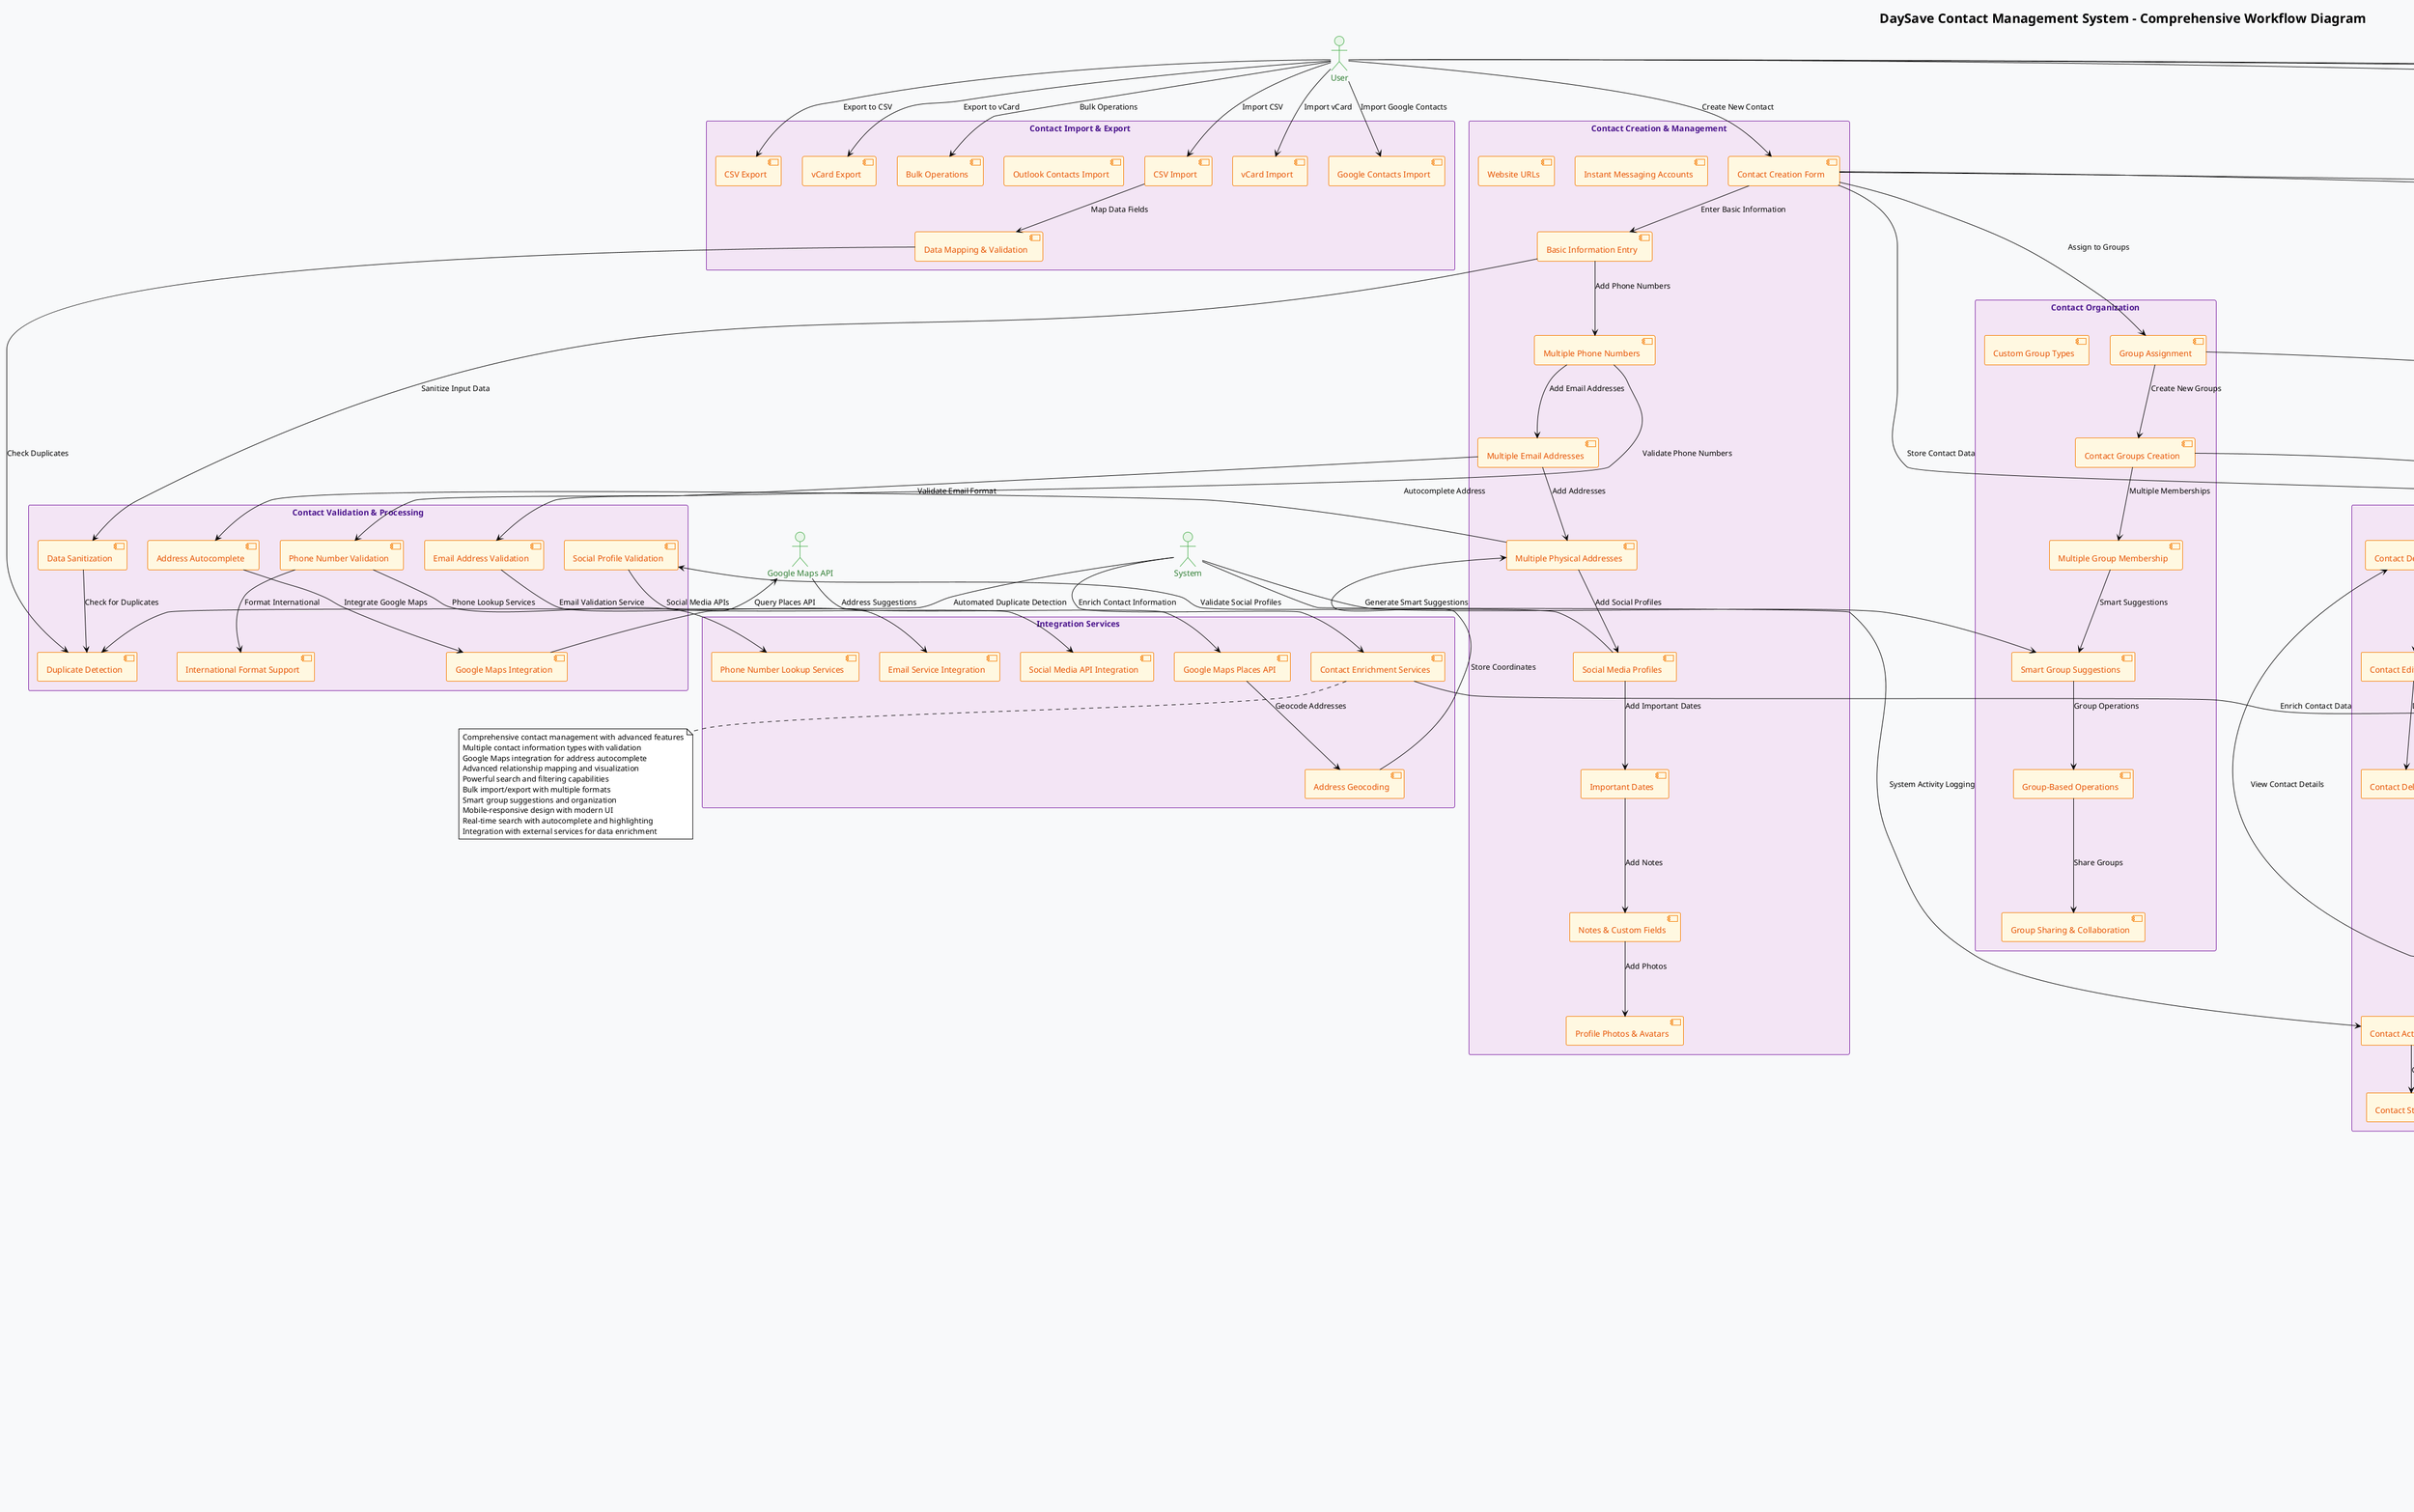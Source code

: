 @startuml DaySave Contact Management System
!theme plain
title DaySave Contact Management System - Comprehensive Workflow Diagram

' Define colors and styles
skinparam packageStyle rectangle
skinparam backgroundColor #F8F9FA
skinparam component {
    BackgroundColor #FFF8E1
    BorderColor #F57C00
    FontColor #E65100
}
skinparam rectangle {
    BackgroundColor #F3E5F5
    BorderColor #7B1FA2
    FontColor #4A148C
}
skinparam actor {
    BackgroundColor #E8F5E8
    BorderColor #4CAF50
    FontColor #2E7D32
}

' Actors
actor "User" as User
actor "Google Maps API" as GoogleMaps
actor "System" as System

' Contact Creation & Management
rectangle "Contact Creation & Management" {
    component "Contact Creation Form" as ContactForm
    component "Basic Information Entry" as BasicInfo
    component "Multiple Phone Numbers" as PhoneNumbers
    component "Multiple Email Addresses" as EmailAddresses
    component "Multiple Physical Addresses" as PhysicalAddresses
    component "Social Media Profiles" as SocialProfiles
    component "Instant Messaging Accounts" as InstantMessages
    component "Website URLs" as WebsiteURLs
    component "Important Dates" as ImportantDates
    component "Notes & Custom Fields" as NotesFields
    component "Profile Photos & Avatars" as ProfilePhotos
}

' Contact Validation & Processing
rectangle "Contact Validation & Processing" {
    component "Phone Number Validation" as PhoneValidation
    component "International Format Support" as InternationalPhone
    component "Email Address Validation" as EmailValidation
    component "Address Autocomplete" as AddressAutocomplete
    component "Google Maps Integration" as MapsIntegration
    component "Social Profile Validation" as SocialValidation
    component "Data Sanitization" as DataSanitization
    component "Duplicate Detection" as DuplicateDetection
}

' Contact Organization
rectangle "Contact Organization" {
    component "Contact Groups Creation" as GroupCreation
    component "Group Assignment" as GroupAssignment
    component "Multiple Group Membership" as MultipleGroups
    component "Smart Group Suggestions" as SmartGroups
    component "Group-Based Operations" as GroupOperations
    component "Group Sharing & Collaboration" as GroupSharing
    component "Custom Group Types" as CustomGroupTypes
}

' Relationship Management
rectangle "Relationship Management" {
    component "Relationship Definition" as RelationshipDefinition
    component "Predefined Relationship Types" as PredefinedRelations
    component "Custom Relationship Creation" as CustomRelations
    component "Bidirectional Mapping" as BidirectionalMapping
    component "Relationship Graph Visualization" as RelationshipGraph
    component "Family Tree Visualization" as FamilyTree
    component "Professional Network Mapping" as ProfessionalNetwork
    component "Relationship-Based Filtering" as RelationshipFiltering
}

' Contact Search & Discovery
rectangle "Contact Search & Discovery" {
    component "Live Search Interface" as LiveSearch
    component "Advanced Search Form" as AdvancedSearch
    component "Field-Specific Queries" as FieldSearch
    component "Search Autocomplete" as SearchAutocomplete
    component "Full-Text Search Engine" as FullTextSearch
    component "Search Result Ranking" as SearchRanking
    component "Search Highlighting" as SearchHighlighting
    component "Saved Search Queries" as SavedSearches
}

' Contact Filtering & Organization
rectangle "Contact Filtering & Organization" {
    component "Group-Based Filtering" as GroupFiltering
    component "Relationship Type Filtering" as RelationshipTypeFilter
    component "Location-Based Filtering" as LocationFiltering
    component "Date-Based Filtering" as DateFiltering
    component "Tag-Based Filtering" as TagFiltering
    component "Custom Field Filtering" as CustomFieldFilter
    component "Multi-Criteria Filtering" as MultiCriteriaFilter
    component "Filter Combinations" as FilterCombinations
}

' Contact Import & Export
rectangle "Contact Import & Export" {
    component "CSV Import" as CSVImport
    component "vCard Import" as vCardImport
    component "Google Contacts Import" as GoogleImport
    component "Outlook Contacts Import" as OutlookImport
    component "CSV Export" as CSVExport
    component "vCard Export" as vCardExport
    component "Bulk Operations" as BulkOperations
    component "Data Mapping & Validation" as DataMapping
}

' Contact Interaction & History
rectangle "Contact Interaction & History" {
    component "Contact Detail View" as ContactDetail
    component "Contact Edit Interface" as ContactEdit
    component "Contact Deletion" as ContactDeletion
    component "Shared Content History" as SharedHistory
    component "Communication Timeline" as Timeline
    component "Interaction Tracking" as InteractionTracking
    component "Contact Activity Log" as ActivityLog
    component "Contact Statistics" as ContactStats
}

' Database Models
rectangle "Database Models" {
    component "Contact Model" as ContactModel
    component "ContactGroup Model" as ContactGroupModel
    component "ContactGroupMember Model" as GroupMemberModel
    component "ContactRelation Model" as RelationModel
    component "Relationship Model" as RelationshipModel
    component "ShareLog Model" as ShareLogModel
    component "ContactSubmission Model" as SubmissionModel
}

' User Interface Components
rectangle "User Interface Components" {
    component "Contact List View" as ContactListView
    component "Contact Card Component" as ContactCard
    component "Contact Form Component" as ContactFormComponent
    component "Relationship Visualizer" as RelationshipVisualizer
    component "Group Management Interface" as GroupInterface
    component "Search Results Display" as SearchResults
    component "Contact Dashboard" as ContactDashboard
    component "Mobile-Responsive Design" as MobileDesign
}

' Integration Services
rectangle "Integration Services" {
    component "Google Maps Places API" as PlacesAPI
    component "Address Geocoding" as Geocoding
    component "Social Media API Integration" as SocialAPI
    component "Email Service Integration" as EmailService
    component "Phone Number Lookup Services" as PhoneLookup
    component "Contact Enrichment Services" as ContactEnrichment
}

' Contact Creation Flow
User --> ContactForm : Create New Contact
ContactForm --> BasicInfo : Enter Basic Information
BasicInfo --> PhoneNumbers : Add Phone Numbers
PhoneNumbers --> EmailAddresses : Add Email Addresses
EmailAddresses --> PhysicalAddresses : Add Addresses
PhysicalAddresses --> SocialProfiles : Add Social Profiles
SocialProfiles --> ImportantDates : Add Important Dates
ImportantDates --> NotesFields : Add Notes
NotesFields --> ProfilePhotos : Add Photos

' Validation Flow
PhoneNumbers --> PhoneValidation : Validate Phone Numbers
PhoneValidation --> InternationalPhone : Format International
EmailAddresses --> EmailValidation : Validate Email Format
PhysicalAddresses --> AddressAutocomplete : Autocomplete Address
AddressAutocomplete --> MapsIntegration : Integrate Google Maps
SocialProfiles --> SocialValidation : Validate Social Profiles
BasicInfo --> DataSanitization : Sanitize Input Data
DataSanitization --> DuplicateDetection : Check for Duplicates

' Google Maps Integration
MapsIntegration --> GoogleMaps : Query Places API
GoogleMaps --> PlacesAPI : Address Suggestions
PlacesAPI --> Geocoding : Geocode Addresses
Geocoding --> PhysicalAddresses : Store Coordinates

' Contact Organization Flow
ContactForm --> GroupAssignment : Assign to Groups
GroupAssignment --> GroupCreation : Create New Groups
GroupCreation --> MultipleGroups : Multiple Memberships
MultipleGroups --> SmartGroups : Smart Suggestions
SmartGroups --> GroupOperations : Group Operations
GroupOperations --> GroupSharing : Share Groups

' Relationship Management Flow
ContactForm --> RelationshipDefinition : Define Relationships
RelationshipDefinition --> PredefinedRelations : Use Predefined Types
RelationshipDefinition --> CustomRelations : Create Custom Types
CustomRelations --> BidirectionalMapping : Map Bidirectionally
BidirectionalMapping --> RelationshipGraph : Visualize Graph
RelationshipGraph --> FamilyTree : Family Visualization
RelationshipGraph --> ProfessionalNetwork : Professional Network

' Search & Discovery Flow
User --> LiveSearch : Search Contacts
LiveSearch --> FullTextSearch : Full-Text Search
FullTextSearch --> SearchRanking : Rank Results
SearchRanking --> SearchHighlighting : Highlight Matches
SearchHighlighting --> SearchResults : Display Results
User --> AdvancedSearch : Advanced Search
AdvancedSearch --> FieldSearch : Field-Specific Search
FieldSearch --> SearchAutocomplete : Autocomplete Suggestions
SearchAutocomplete --> SavedSearches : Save Search Queries

' Filtering Flow
SearchResults --> GroupFiltering : Filter by Group
GroupFiltering --> RelationshipTypeFilter : Filter by Relationship
RelationshipTypeFilter --> LocationFiltering : Filter by Location
LocationFiltering --> DateFiltering : Filter by Date
DateFiltering --> TagFiltering : Filter by Tags
TagFiltering --> MultiCriteriaFilter : Multi-Criteria Filter
MultiCriteriaFilter --> FilterCombinations : Combine Filters

' Import & Export Flow
User --> CSVImport : Import CSV
CSVImport --> DataMapping : Map Data Fields
DataMapping --> DuplicateDetection : Check Duplicates
User --> vCardImport : Import vCard
User --> GoogleImport : Import Google Contacts
User --> CSVExport : Export to CSV
User --> vCardExport : Export to vCard
User --> BulkOperations : Bulk Operations

' Contact Interaction Flow
User --> ContactListView : View Contact List
ContactListView --> ContactCard : Display Contact Cards
ContactCard --> ContactDetail : View Contact Details
ContactDetail --> ContactEdit : Edit Contact
ContactEdit --> ContactDeletion : Delete Contact
ContactDetail --> SharedHistory : View Shared Content
SharedHistory --> Timeline : Communication Timeline
Timeline --> InteractionTracking : Track Interactions
InteractionTracking --> ActivityLog : Log Activities
ActivityLog --> ContactStats : Generate Statistics

' Database Storage
ContactForm --> ContactModel : Store Contact Data
GroupCreation --> ContactGroupModel : Store Groups
GroupAssignment --> GroupMemberModel : Store Memberships
RelationshipDefinition --> RelationModel : Store Relations
RelationshipDefinition --> RelationshipModel : Store Relationships
SharedHistory --> ShareLogModel : Store Share History
ContactForm --> SubmissionModel : Store Submissions

' User Interface Updates
ContactModel --> ContactListView : Update List View
ContactModel --> ContactCard : Update Contact Cards
RelationModel --> RelationshipVisualizer : Update Visualizer
ContactGroupModel --> GroupInterface : Update Group Interface
FullTextSearch --> SearchResults : Update Search Results
ContactModel --> ContactDashboard : Update Dashboard
ContactDashboard --> MobileDesign : Mobile Responsive

' External Service Integration
PhoneValidation --> PhoneLookup : Phone Lookup Services
SocialValidation --> SocialAPI : Social Media APIs
ContactEnrichment --> ContactModel : Enrich Contact Data
EmailValidation --> EmailService : Email Validation Service

' System Operations
System --> DuplicateDetection : Automated Duplicate Detection
System --> SmartGroups : Generate Smart Suggestions
System --> ContactEnrichment : Enrich Contact Information
System --> ActivityLog : System Activity Logging

note bottom : Comprehensive contact management with advanced features\nMultiple contact information types with validation\nGoogle Maps integration for address autocomplete\nAdvanced relationship mapping and visualization\nPowerful search and filtering capabilities\nBulk import/export with multiple formats\nSmart group suggestions and organization\nMobile-responsive design with modern UI\nReal-time search with autocomplete and highlighting\nIntegration with external services for data enrichment

@enduml
